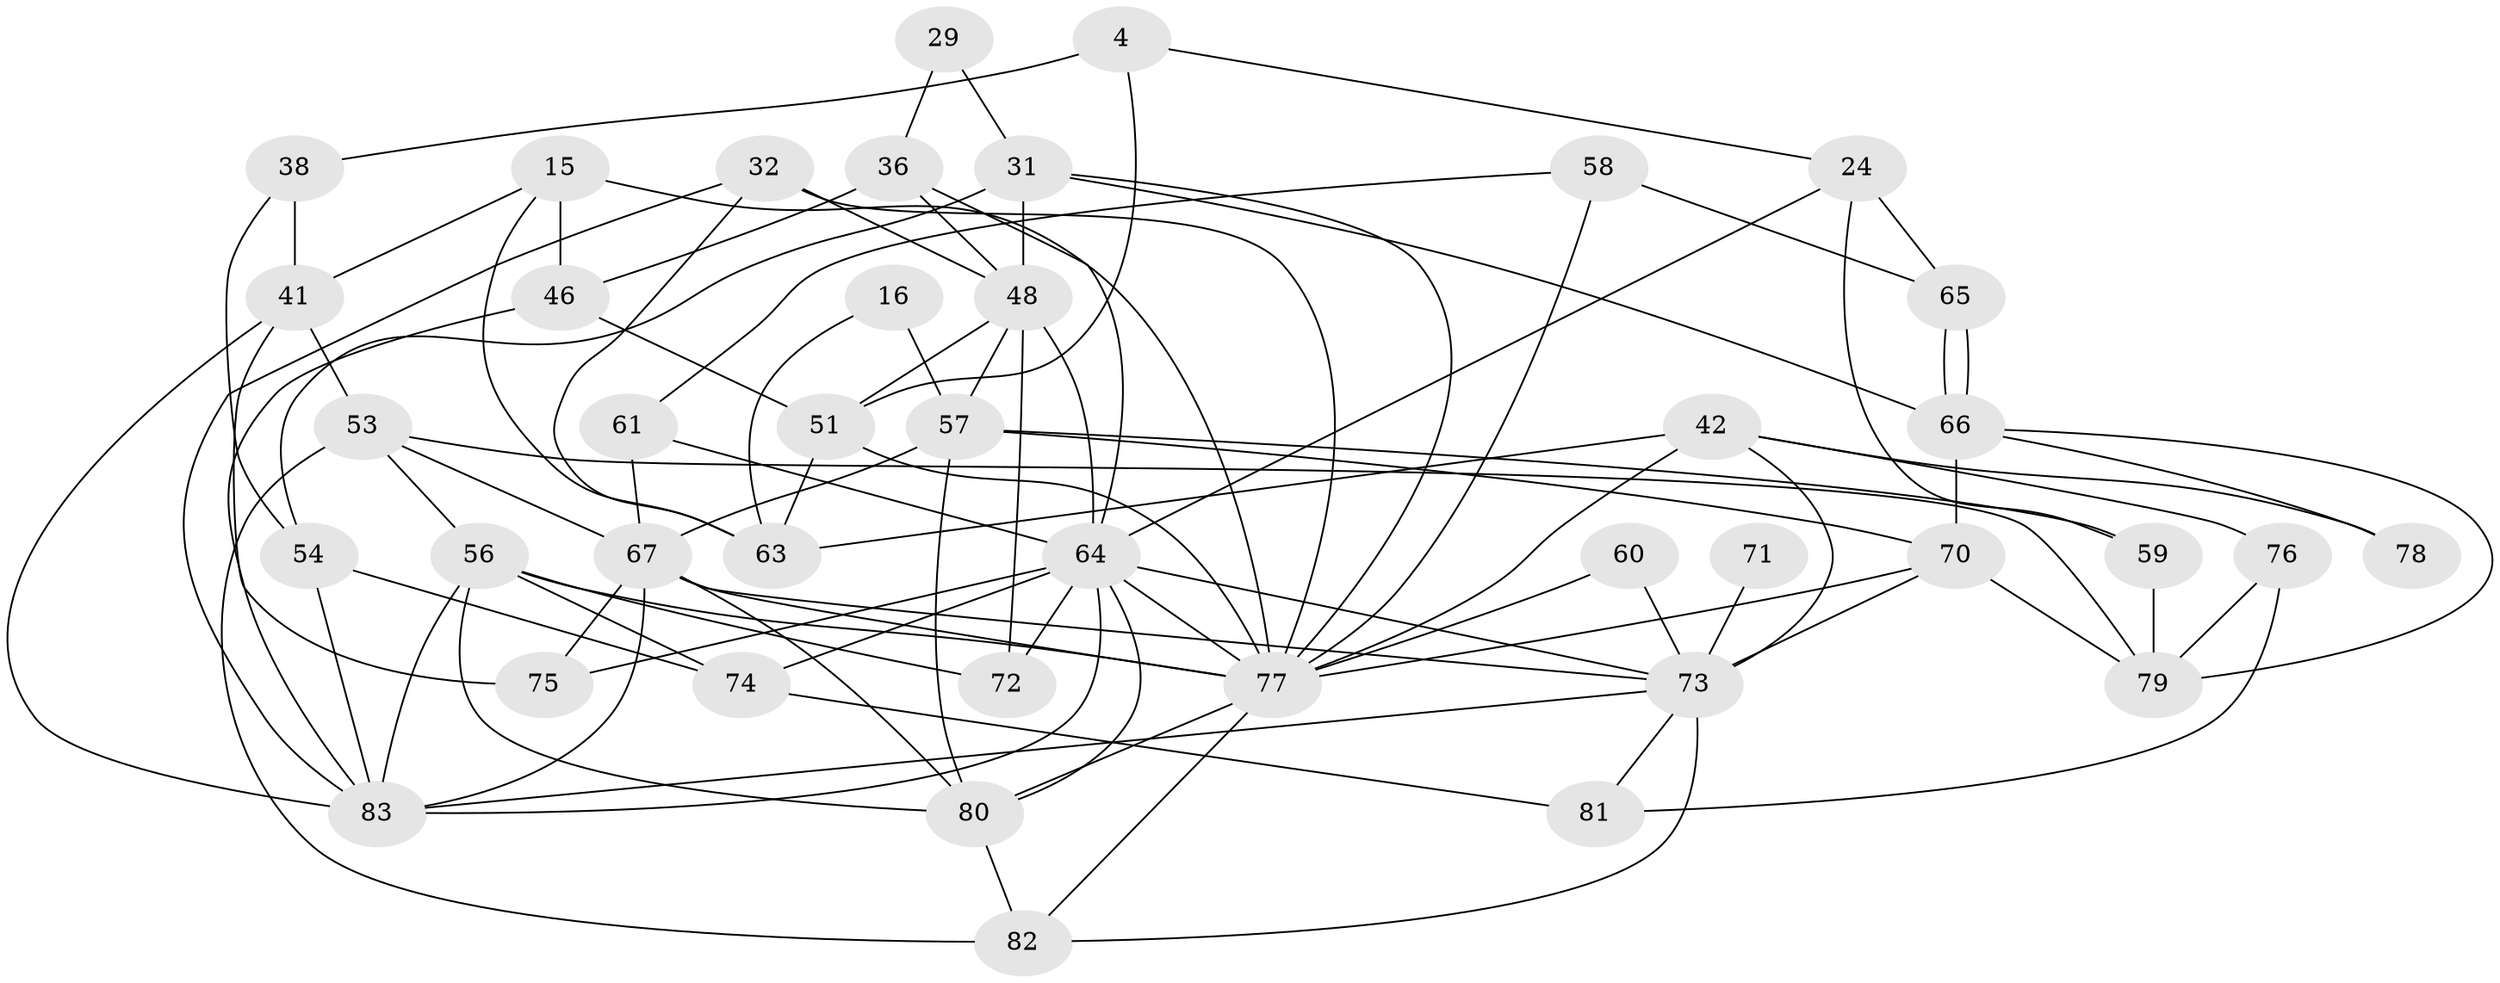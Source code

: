 // original degree distribution, {5: 0.18072289156626506, 4: 0.25301204819277107, 3: 0.3132530120481928, 2: 0.10843373493975904, 7: 0.024096385542168676, 6: 0.10843373493975904, 9: 0.012048192771084338}
// Generated by graph-tools (version 1.1) at 2025/50/03/09/25 04:50:26]
// undirected, 41 vertices, 96 edges
graph export_dot {
graph [start="1"]
  node [color=gray90,style=filled];
  4;
  15;
  16;
  24 [super="+6"];
  29;
  31;
  32 [super="+30+23"];
  36;
  38 [super="+13"];
  41;
  42 [super="+25+22"];
  46 [super="+5+40"];
  48 [super="+9"];
  51;
  53 [super="+11"];
  54 [super="+28"];
  56 [super="+27+17+26"];
  57 [super="+43+50"];
  58;
  59;
  60;
  61;
  63 [super="+49"];
  64 [super="+7+44"];
  65;
  66 [super="+8"];
  67 [super="+37+52"];
  70 [super="+14+68"];
  71;
  72 [super="+21"];
  73 [super="+69"];
  74;
  75;
  76;
  77 [super="+55+45"];
  78;
  79 [super="+2+34"];
  80 [super="+10"];
  81;
  82;
  83 [super="+33+62"];
  4 -- 24;
  4 -- 51;
  4 -- 38;
  15 -- 77 [weight=2];
  15 -- 41;
  15 -- 63 [weight=2];
  15 -- 46 [weight=2];
  16 -- 63;
  16 -- 57;
  24 -- 59 [weight=2];
  24 -- 65;
  24 -- 64;
  29 -- 36;
  29 -- 31;
  31 -- 48 [weight=2];
  31 -- 77;
  31 -- 66;
  31 -- 54;
  32 -- 48 [weight=2];
  32 -- 77 [weight=2];
  32 -- 63 [weight=2];
  32 -- 83;
  36 -- 48;
  36 -- 46;
  36 -- 64;
  38 -- 41 [weight=2];
  38 -- 54;
  41 -- 53;
  41 -- 75;
  41 -- 83;
  42 -- 76;
  42 -- 78;
  42 -- 73;
  42 -- 77 [weight=2];
  42 -- 63;
  46 -- 51;
  46 -- 83;
  48 -- 51 [weight=2];
  48 -- 57;
  48 -- 64;
  48 -- 72;
  51 -- 63;
  51 -- 77;
  53 -- 56;
  53 -- 82;
  53 -- 79;
  53 -- 67;
  54 -- 83 [weight=2];
  54 -- 74;
  56 -- 80;
  56 -- 74;
  56 -- 72;
  56 -- 83;
  56 -- 77;
  57 -- 59 [weight=2];
  57 -- 80 [weight=2];
  57 -- 70;
  57 -- 67;
  58 -- 61;
  58 -- 65;
  58 -- 77;
  59 -- 79 [weight=2];
  60 -- 73;
  60 -- 77;
  61 -- 64;
  61 -- 67;
  64 -- 72 [weight=2];
  64 -- 74;
  64 -- 75;
  64 -- 77 [weight=2];
  64 -- 73;
  64 -- 80 [weight=2];
  64 -- 83 [weight=2];
  65 -- 66;
  65 -- 66;
  66 -- 78;
  66 -- 79;
  66 -- 70;
  67 -- 75;
  67 -- 77 [weight=2];
  67 -- 80;
  67 -- 83 [weight=2];
  67 -- 73 [weight=2];
  70 -- 79 [weight=2];
  70 -- 73 [weight=3];
  70 -- 77 [weight=2];
  71 -- 73 [weight=2];
  73 -- 82;
  73 -- 81;
  73 -- 83;
  74 -- 81;
  76 -- 81;
  76 -- 79;
  77 -- 82;
  77 -- 80;
  80 -- 82;
}
